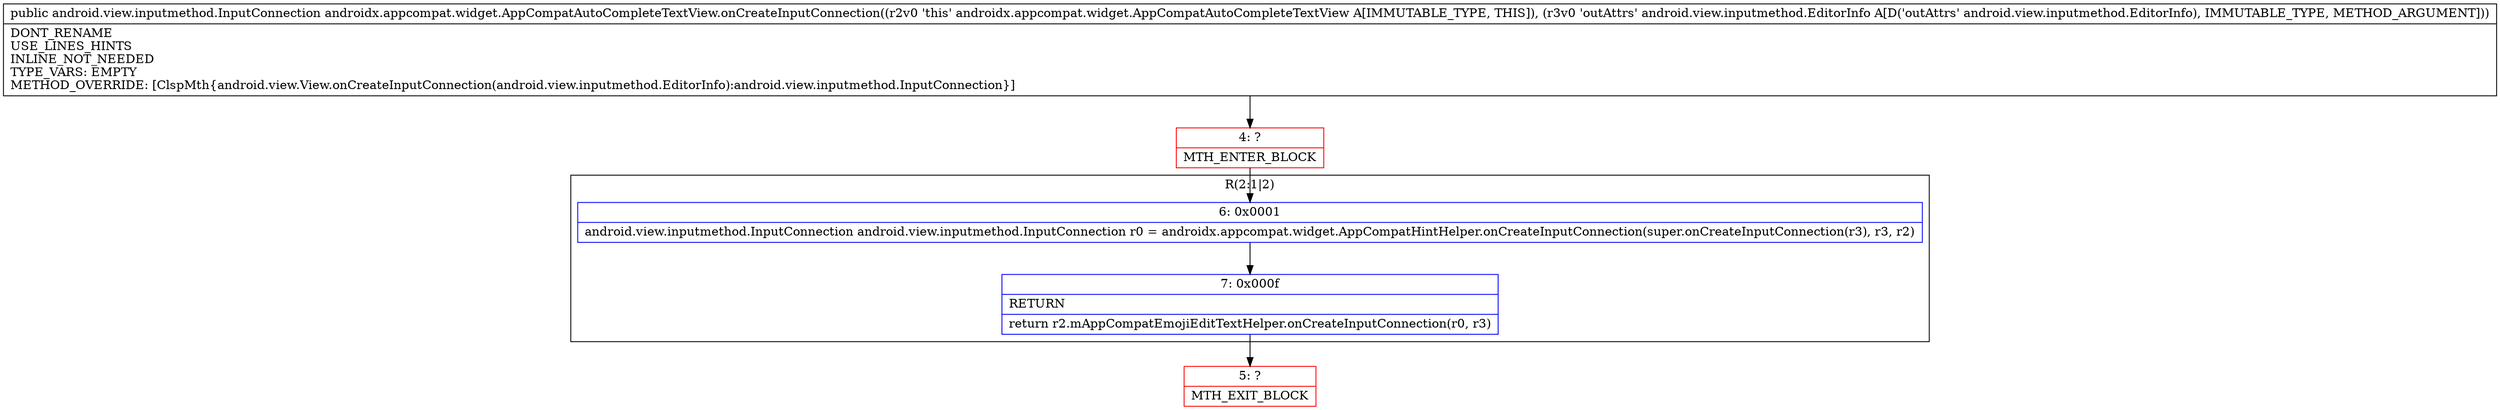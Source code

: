 digraph "CFG forandroidx.appcompat.widget.AppCompatAutoCompleteTextView.onCreateInputConnection(Landroid\/view\/inputmethod\/EditorInfo;)Landroid\/view\/inputmethod\/InputConnection;" {
subgraph cluster_Region_1515140355 {
label = "R(2:1|2)";
node [shape=record,color=blue];
Node_6 [shape=record,label="{6\:\ 0x0001|android.view.inputmethod.InputConnection android.view.inputmethod.InputConnection r0 = androidx.appcompat.widget.AppCompatHintHelper.onCreateInputConnection(super.onCreateInputConnection(r3), r3, r2)\l}"];
Node_7 [shape=record,label="{7\:\ 0x000f|RETURN\l|return r2.mAppCompatEmojiEditTextHelper.onCreateInputConnection(r0, r3)\l}"];
}
Node_4 [shape=record,color=red,label="{4\:\ ?|MTH_ENTER_BLOCK\l}"];
Node_5 [shape=record,color=red,label="{5\:\ ?|MTH_EXIT_BLOCK\l}"];
MethodNode[shape=record,label="{public android.view.inputmethod.InputConnection androidx.appcompat.widget.AppCompatAutoCompleteTextView.onCreateInputConnection((r2v0 'this' androidx.appcompat.widget.AppCompatAutoCompleteTextView A[IMMUTABLE_TYPE, THIS]), (r3v0 'outAttrs' android.view.inputmethod.EditorInfo A[D('outAttrs' android.view.inputmethod.EditorInfo), IMMUTABLE_TYPE, METHOD_ARGUMENT]))  | DONT_RENAME\lUSE_LINES_HINTS\lINLINE_NOT_NEEDED\lTYPE_VARS: EMPTY\lMETHOD_OVERRIDE: [ClspMth\{android.view.View.onCreateInputConnection(android.view.inputmethod.EditorInfo):android.view.inputmethod.InputConnection\}]\l}"];
MethodNode -> Node_4;Node_6 -> Node_7;
Node_7 -> Node_5;
Node_4 -> Node_6;
}

